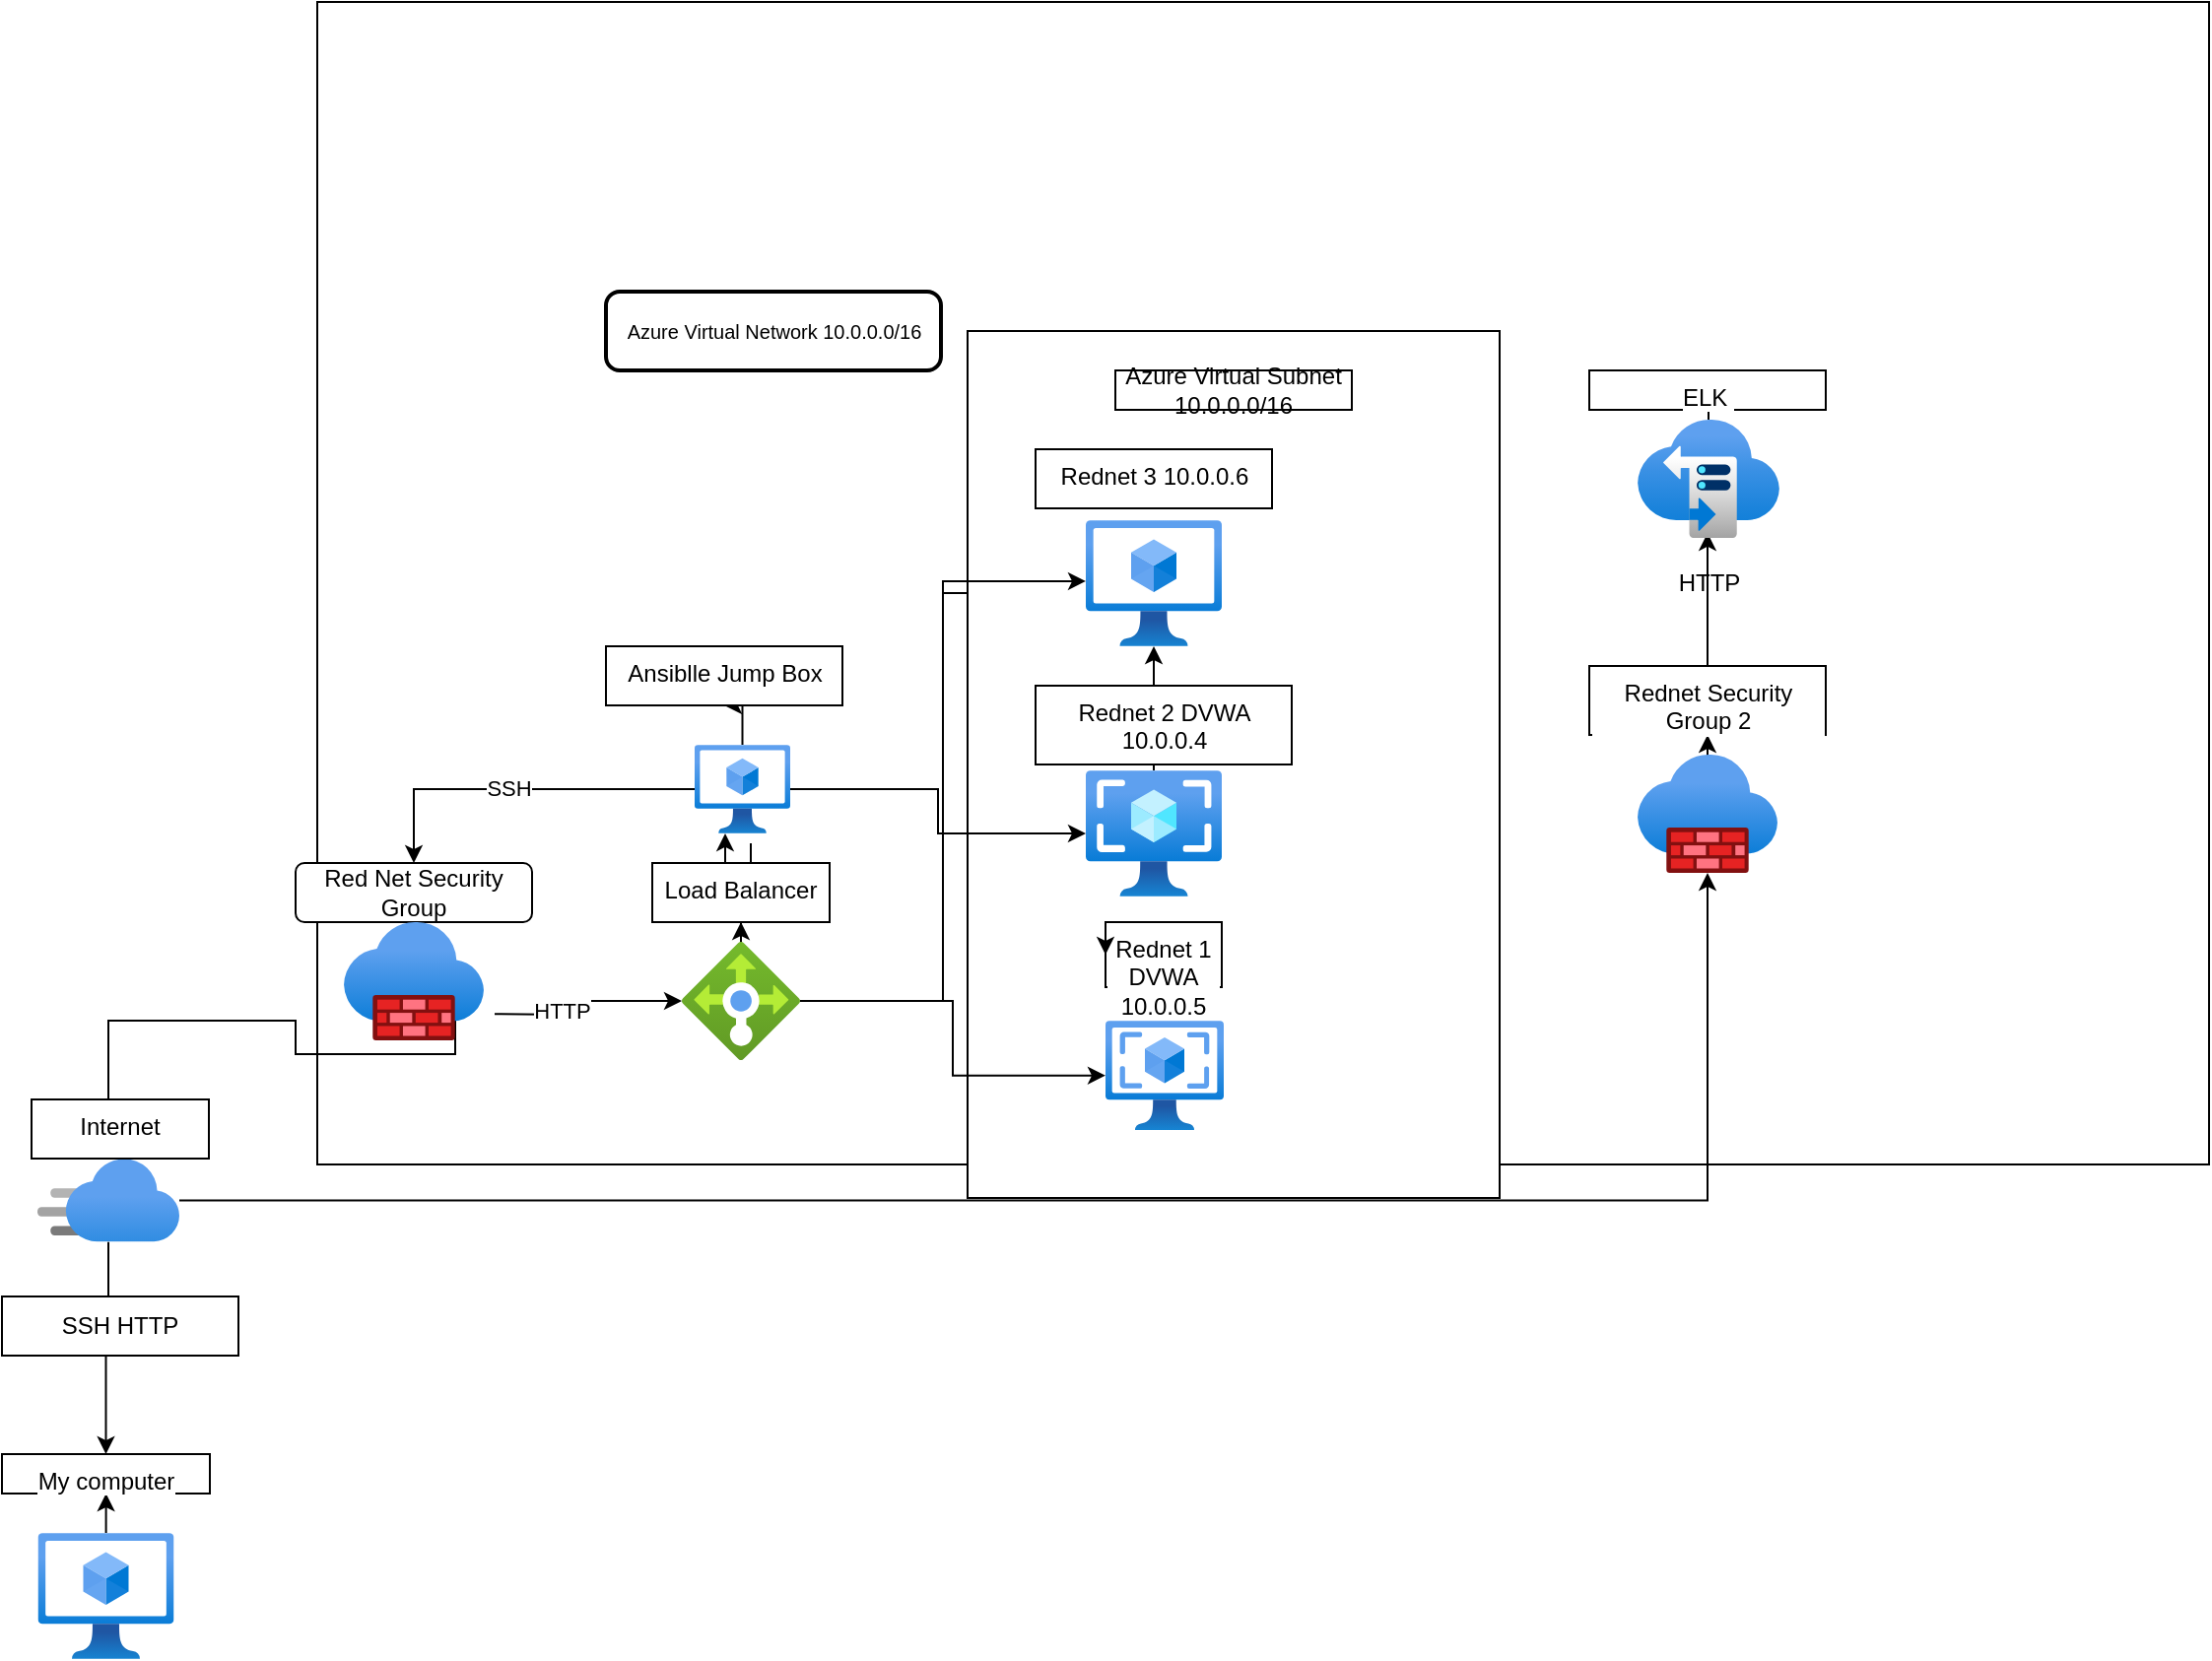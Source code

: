 <mxfile version="15.8.7" type="device"><diagram id="Yosm36y0jm40RvV06J6q" name="Page-1"><mxGraphModel dx="1102" dy="1715" grid="1" gridSize="10" guides="1" tooltips="1" connect="1" arrows="1" fold="1" page="1" pageScale="1" pageWidth="1400" pageHeight="850" math="0" shadow="0"><root><mxCell id="0"/><mxCell id="1" parent="0"/><mxCell id="YhDQQvPDVgLIkX6V_hkC-69" value="" style="whiteSpace=wrap;html=1;" parent="1" vertex="1"><mxGeometry x="810" y="130" width="150" height="350" as="geometry"/></mxCell><mxCell id="uKzWS2jP-7bSZprHnFAH-20" value="s" style="whiteSpace=wrap;html=1;shadow=0;" parent="1" vertex="1"><mxGeometry x="180" y="-57" width="960" height="590" as="geometry"/></mxCell><mxCell id="uKzWS2jP-7bSZprHnFAH-5" value="" style="edgeStyle=orthogonalEdgeStyle;rounded=0;orthogonalLoop=1;jettySize=auto;html=1;" parent="1" source="uKzWS2jP-7bSZprHnFAH-1" target="uKzWS2jP-7bSZprHnFAH-4" edge="1"><mxGeometry relative="1" as="geometry"/></mxCell><mxCell id="uKzWS2jP-7bSZprHnFAH-1" value="" style="aspect=fixed;html=1;points=[];align=center;image;fontSize=12;image=img/lib/azure2/compute/Virtual_Machines_Classic.svg;" parent="1" vertex="1"><mxGeometry x="38.25" y="720" width="69" height="64" as="geometry"/></mxCell><mxCell id="uKzWS2jP-7bSZprHnFAH-4" value="My computer" style="whiteSpace=wrap;html=1;verticalAlign=top;labelBackgroundColor=rgb(255, 255, 255);" parent="1" vertex="1"><mxGeometry x="20" y="680" width="105.5" height="20" as="geometry"/></mxCell><mxCell id="uKzWS2jP-7bSZprHnFAH-9" value="" style="edgeStyle=orthogonalEdgeStyle;rounded=0;orthogonalLoop=1;jettySize=auto;html=1;" parent="1" source="uKzWS2jP-7bSZprHnFAH-6" target="uKzWS2jP-7bSZprHnFAH-8" edge="1"><mxGeometry relative="1" as="geometry"/></mxCell><mxCell id="YhDQQvPDVgLIkX6V_hkC-47" style="edgeStyle=orthogonalEdgeStyle;rounded=0;orthogonalLoop=1;jettySize=auto;html=1;" parent="1" source="uKzWS2jP-7bSZprHnFAH-6" target="YhDQQvPDVgLIkX6V_hkC-44" edge="1"><mxGeometry relative="1" as="geometry"/></mxCell><mxCell id="uKzWS2jP-7bSZprHnFAH-6" value="" style="aspect=fixed;html=1;points=[];align=center;image;fontSize=12;image=img/lib/azure2/app_services/CDN_Profiles.svg;" parent="1" vertex="1"><mxGeometry x="38" y="530" width="72" height="42.35" as="geometry"/></mxCell><mxCell id="uKzWS2jP-7bSZprHnFAH-15" style="edgeStyle=orthogonalEdgeStyle;rounded=0;orthogonalLoop=1;jettySize=auto;html=1;exitX=0.5;exitY=0;exitDx=0;exitDy=0;" parent="1" source="uKzWS2jP-7bSZprHnFAH-8" edge="1"><mxGeometry relative="1" as="geometry"><mxPoint x="218" y="456.6" as="targetPoint"/><Array as="points"><mxPoint x="74" y="460"/><mxPoint x="169" y="460"/><mxPoint x="169" y="477"/><mxPoint x="250" y="477"/><mxPoint x="250" y="457"/></Array></mxGeometry></mxCell><mxCell id="uKzWS2jP-7bSZprHnFAH-8" value="Internet" style="whiteSpace=wrap;html=1;verticalAlign=top;labelBackgroundColor=rgb(255, 255, 255);" parent="1" vertex="1"><mxGeometry x="35" y="500" width="90" height="30" as="geometry"/></mxCell><mxCell id="uKzWS2jP-7bSZprHnFAH-7" value="" style="edgeStyle=orthogonalEdgeStyle;rounded=0;orthogonalLoop=1;jettySize=auto;html=1;" parent="1" source="uKzWS2jP-7bSZprHnFAH-6" target="uKzWS2jP-7bSZprHnFAH-4" edge="1"><mxGeometry relative="1" as="geometry"/></mxCell><mxCell id="uKzWS2jP-7bSZprHnFAH-13" value="SSH HTTP" style="whiteSpace=wrap;html=1;" parent="1" vertex="1"><mxGeometry x="20" y="600" width="120" height="30" as="geometry"/></mxCell><mxCell id="YhDQQvPDVgLIkX6V_hkC-3" style="edgeStyle=orthogonalEdgeStyle;rounded=0;orthogonalLoop=1;jettySize=auto;html=1;" parent="1" target="YhDQQvPDVgLIkX6V_hkC-1" edge="1"><mxGeometry relative="1" as="geometry"><mxPoint x="270" y="456.6" as="sourcePoint"/></mxGeometry></mxCell><mxCell id="YhDQQvPDVgLIkX6V_hkC-55" value="HTTP" style="edgeLabel;html=1;align=center;verticalAlign=middle;resizable=0;points=[];" parent="YhDQQvPDVgLIkX6V_hkC-3" vertex="1" connectable="0"><mxGeometry x="-0.331" y="2" relative="1" as="geometry"><mxPoint as="offset"/></mxGeometry></mxCell><mxCell id="uKzWS2jP-7bSZprHnFAH-16" value="Red Net Security Group" style="rounded=1;whiteSpace=wrap;html=1;" parent="1" vertex="1"><mxGeometry x="169" y="380" width="120" height="30" as="geometry"/></mxCell><mxCell id="uKzWS2jP-7bSZprHnFAH-21" value="Azure Virtual Network 10.0.0.0/16" style="rounded=1;whiteSpace=wrap;html=1;absoluteArcSize=1;arcSize=14;strokeWidth=2;fontSize=10;" parent="1" vertex="1"><mxGeometry x="326.5" y="90" width="170" height="40" as="geometry"/></mxCell><mxCell id="YhDQQvPDVgLIkX6V_hkC-5" value="" style="edgeStyle=orthogonalEdgeStyle;rounded=0;orthogonalLoop=1;jettySize=auto;html=1;" parent="1" source="YhDQQvPDVgLIkX6V_hkC-1" target="YhDQQvPDVgLIkX6V_hkC-4" edge="1"><mxGeometry relative="1" as="geometry"/></mxCell><mxCell id="YhDQQvPDVgLIkX6V_hkC-41" style="edgeStyle=orthogonalEdgeStyle;rounded=0;orthogonalLoop=1;jettySize=auto;html=1;entryX=0.014;entryY=0.578;entryDx=0;entryDy=0;entryPerimeter=0;" parent="1" source="YhDQQvPDVgLIkX6V_hkC-1" target="YhDQQvPDVgLIkX6V_hkC-18" edge="1"><mxGeometry relative="1" as="geometry"/></mxCell><mxCell id="YhDQQvPDVgLIkX6V_hkC-1" value="" style="aspect=fixed;html=1;points=[];align=center;image;fontSize=12;image=img/lib/azure2/networking/Load_Balancers.svg;" parent="1" vertex="1"><mxGeometry x="365" y="420" width="60" height="60" as="geometry"/></mxCell><mxCell id="YhDQQvPDVgLIkX6V_hkC-15" style="edgeStyle=orthogonalEdgeStyle;rounded=0;orthogonalLoop=1;jettySize=auto;html=1;" parent="1" target="YhDQQvPDVgLIkX6V_hkC-6" edge="1"><mxGeometry relative="1" as="geometry"><mxPoint x="400" y="370" as="sourcePoint"/><Array as="points"><mxPoint x="387" y="380"/></Array></mxGeometry></mxCell><mxCell id="YhDQQvPDVgLIkX6V_hkC-4" value="Load Balancer" style="whiteSpace=wrap;html=1;verticalAlign=top;labelBackgroundColor=rgb(255, 255, 255);" parent="1" vertex="1"><mxGeometry x="350" y="380" width="90" height="30" as="geometry"/></mxCell><mxCell id="YhDQQvPDVgLIkX6V_hkC-8" value="" style="edgeStyle=orthogonalEdgeStyle;rounded=0;orthogonalLoop=1;jettySize=auto;html=1;" parent="1" source="YhDQQvPDVgLIkX6V_hkC-6" target="YhDQQvPDVgLIkX6V_hkC-7" edge="1"><mxGeometry relative="1" as="geometry"/></mxCell><mxCell id="YhDQQvPDVgLIkX6V_hkC-50" style="edgeStyle=orthogonalEdgeStyle;rounded=0;orthogonalLoop=1;jettySize=auto;html=1;entryX=0.5;entryY=0;entryDx=0;entryDy=0;" parent="1" source="YhDQQvPDVgLIkX6V_hkC-6" target="uKzWS2jP-7bSZprHnFAH-16" edge="1"><mxGeometry relative="1" as="geometry"/></mxCell><mxCell id="YhDQQvPDVgLIkX6V_hkC-52" value="SSH" style="edgeLabel;html=1;align=center;verticalAlign=middle;resizable=0;points=[];" parent="YhDQQvPDVgLIkX6V_hkC-50" vertex="1" connectable="0"><mxGeometry x="0.061" y="-1" relative="1" as="geometry"><mxPoint x="1" as="offset"/></mxGeometry></mxCell><mxCell id="YhDQQvPDVgLIkX6V_hkC-6" value="" style="aspect=fixed;html=1;points=[];align=center;image;fontSize=12;image=img/lib/azure2/compute/Virtual_Machines_Classic.svg;" parent="1" vertex="1"><mxGeometry x="371.5" y="320" width="48.5" height="44.98" as="geometry"/></mxCell><mxCell id="YhDQQvPDVgLIkX6V_hkC-7" value="Ansiblle Jump Box" style="whiteSpace=wrap;html=1;verticalAlign=top;labelBackgroundColor=rgb(255, 255, 255);" parent="1" vertex="1"><mxGeometry x="326.5" y="270" width="120" height="30.01" as="geometry"/></mxCell><mxCell id="YhDQQvPDVgLIkX6V_hkC-32" value="" style="edgeStyle=orthogonalEdgeStyle;rounded=0;orthogonalLoop=1;jettySize=auto;html=1;" parent="1" source="YhDQQvPDVgLIkX6V_hkC-18" target="YhDQQvPDVgLIkX6V_hkC-31" edge="1"><mxGeometry relative="1" as="geometry"/></mxCell><mxCell id="YhDQQvPDVgLIkX6V_hkC-16" value="" style="whiteSpace=wrap;html=1;" parent="1" vertex="1"><mxGeometry x="510" y="110" width="270" height="440" as="geometry"/></mxCell><mxCell id="YhDQQvPDVgLIkX6V_hkC-18" value="" style="aspect=fixed;html=1;points=[];align=center;image;fontSize=12;image=img/lib/azure2/compute/Virtual_Machines_Classic.svg;" parent="1" vertex="1"><mxGeometry x="570" y="206" width="69" height="64" as="geometry"/></mxCell><mxCell id="YhDQQvPDVgLIkX6V_hkC-29" style="edgeStyle=orthogonalEdgeStyle;rounded=0;orthogonalLoop=1;jettySize=auto;html=1;" parent="1" source="YhDQQvPDVgLIkX6V_hkC-19" target="YhDQQvPDVgLIkX6V_hkC-18" edge="1"><mxGeometry relative="1" as="geometry"/></mxCell><mxCell id="YhDQQvPDVgLIkX6V_hkC-19" value="" style="aspect=fixed;html=1;points=[];align=center;image;fontSize=12;image=img/lib/azure2/compute/Images.svg;" parent="1" vertex="1"><mxGeometry x="570" y="333" width="69" height="64" as="geometry"/></mxCell><mxCell id="YhDQQvPDVgLIkX6V_hkC-23" value="" style="edgeStyle=orthogonalEdgeStyle;rounded=0;orthogonalLoop=1;jettySize=auto;html=1;" parent="1" source="YhDQQvPDVgLIkX6V_hkC-20" target="YhDQQvPDVgLIkX6V_hkC-22" edge="1"><mxGeometry relative="1" as="geometry"/></mxCell><mxCell id="YhDQQvPDVgLIkX6V_hkC-20" value="" style="aspect=fixed;html=1;points=[];align=center;image;fontSize=12;image=img/lib/azure2/compute/VM_Images_Classic.svg;" parent="1" vertex="1"><mxGeometry x="580" y="460" width="60" height="55.65" as="geometry"/></mxCell><mxCell id="YhDQQvPDVgLIkX6V_hkC-22" value="Rednet 1 DVWA 10.0.0.5" style="whiteSpace=wrap;html=1;verticalAlign=top;labelBackgroundColor=rgb(255, 255, 255);" parent="1" vertex="1"><mxGeometry x="580" y="410" width="59" height="33" as="geometry"/></mxCell><mxCell id="YhDQQvPDVgLIkX6V_hkC-27" value="Rednet 2 DVWA 10.0.0.4" style="whiteSpace=wrap;html=1;verticalAlign=top;labelBackgroundColor=rgb(255, 255, 255);" parent="1" vertex="1"><mxGeometry x="544.5" y="290" width="130" height="40" as="geometry"/></mxCell><mxCell id="YhDQQvPDVgLIkX6V_hkC-30" style="edgeStyle=orthogonalEdgeStyle;rounded=0;orthogonalLoop=1;jettySize=auto;html=1;exitX=0;exitY=0;exitDx=0;exitDy=0;entryX=0;entryY=0.5;entryDx=0;entryDy=0;" parent="1" source="YhDQQvPDVgLIkX6V_hkC-22" target="YhDQQvPDVgLIkX6V_hkC-22" edge="1"><mxGeometry relative="1" as="geometry"/></mxCell><mxCell id="YhDQQvPDVgLIkX6V_hkC-31" value="Rednet 3 10.0.0.6" style="whiteSpace=wrap;html=1;verticalAlign=top;labelBackgroundColor=rgb(255, 255, 255);" parent="1" vertex="1"><mxGeometry x="544.5" y="170" width="120" height="30" as="geometry"/></mxCell><mxCell id="YhDQQvPDVgLIkX6V_hkC-33" value="Azure Virtual Subnet 10.0.0.0/16" style="whiteSpace=wrap;html=1;" parent="1" vertex="1"><mxGeometry x="585" y="130" width="120" height="20" as="geometry"/></mxCell><mxCell id="YhDQQvPDVgLIkX6V_hkC-35" style="edgeStyle=orthogonalEdgeStyle;rounded=0;orthogonalLoop=1;jettySize=auto;html=1;" parent="1" source="YhDQQvPDVgLIkX6V_hkC-6" target="YhDQQvPDVgLIkX6V_hkC-19" edge="1"><mxGeometry relative="1" as="geometry"/></mxCell><mxCell id="YhDQQvPDVgLIkX6V_hkC-40" style="edgeStyle=orthogonalEdgeStyle;rounded=0;orthogonalLoop=1;jettySize=auto;html=1;entryX=0;entryY=0.484;entryDx=0;entryDy=0;entryPerimeter=0;" parent="1" source="YhDQQvPDVgLIkX6V_hkC-1" target="YhDQQvPDVgLIkX6V_hkC-18" edge="1"><mxGeometry relative="1" as="geometry"/></mxCell><mxCell id="YhDQQvPDVgLIkX6V_hkC-43" style="edgeStyle=orthogonalEdgeStyle;rounded=0;orthogonalLoop=1;jettySize=auto;html=1;" parent="1" source="YhDQQvPDVgLIkX6V_hkC-1" target="YhDQQvPDVgLIkX6V_hkC-20" edge="1"><mxGeometry relative="1" as="geometry"/></mxCell><mxCell id="YhDQQvPDVgLIkX6V_hkC-49" value="" style="edgeStyle=orthogonalEdgeStyle;rounded=0;orthogonalLoop=1;jettySize=auto;html=1;" parent="1" source="YhDQQvPDVgLIkX6V_hkC-44" target="YhDQQvPDVgLIkX6V_hkC-48" edge="1"><mxGeometry relative="1" as="geometry"/></mxCell><mxCell id="YhDQQvPDVgLIkX6V_hkC-44" value="" style="aspect=fixed;html=1;points=[];align=center;image;fontSize=12;image=img/lib/azure2/networking/Firewalls.svg;" parent="1" vertex="1"><mxGeometry x="850" y="325" width="71" height="60" as="geometry"/></mxCell><mxCell id="YhDQQvPDVgLIkX6V_hkC-45" value="" style="aspect=fixed;html=1;points=[];align=center;image;fontSize=12;image=img/lib/azure2/networking/Firewalls.svg;" parent="1" vertex="1"><mxGeometry x="193.5" y="410" width="71" height="60" as="geometry"/></mxCell><mxCell id="YhDQQvPDVgLIkX6V_hkC-60" value="" style="edgeStyle=orthogonalEdgeStyle;rounded=0;orthogonalLoop=1;jettySize=auto;html=1;" parent="1" source="YhDQQvPDVgLIkX6V_hkC-48" edge="1"><mxGeometry relative="1" as="geometry"><mxPoint x="885.5" y="212.495" as="targetPoint"/><Array as="points"><mxPoint x="886" y="240"/><mxPoint x="886" y="240"/></Array></mxGeometry></mxCell><mxCell id="YhDQQvPDVgLIkX6V_hkC-48" value="Rednet Security Group 2" style="whiteSpace=wrap;html=1;verticalAlign=top;labelBackgroundColor=rgb(255, 255, 255);" parent="1" vertex="1"><mxGeometry x="825.5" y="280" width="120" height="35.01" as="geometry"/></mxCell><mxCell id="YhDQQvPDVgLIkX6V_hkC-63" value="" style="edgeStyle=orthogonalEdgeStyle;rounded=0;orthogonalLoop=1;jettySize=auto;html=1;" parent="1" source="YhDQQvPDVgLIkX6V_hkC-61" target="YhDQQvPDVgLIkX6V_hkC-62" edge="1"><mxGeometry relative="1" as="geometry"/></mxCell><mxCell id="YhDQQvPDVgLIkX6V_hkC-61" value="" style="aspect=fixed;html=1;points=[];align=center;image;fontSize=12;image=img/lib/azure2/storage/Storage_Sync_Services.svg;" parent="1" vertex="1"><mxGeometry x="850" y="155" width="72" height="60" as="geometry"/></mxCell><mxCell id="YhDQQvPDVgLIkX6V_hkC-62" value="ELK&amp;nbsp;" style="whiteSpace=wrap;html=1;verticalAlign=top;labelBackgroundColor=rgb(255, 255, 255);" parent="1" vertex="1"><mxGeometry x="825.5" y="130" width="120" height="20" as="geometry"/></mxCell><mxCell id="YhDQQvPDVgLIkX6V_hkC-64" value="HTTP" style="text;html=1;align=center;verticalAlign=middle;resizable=0;points=[];autosize=1;strokeColor=none;fillColor=none;" parent="1" vertex="1"><mxGeometry x="861" y="228" width="50" height="20" as="geometry"/></mxCell></root></mxGraphModel></diagram></mxfile>